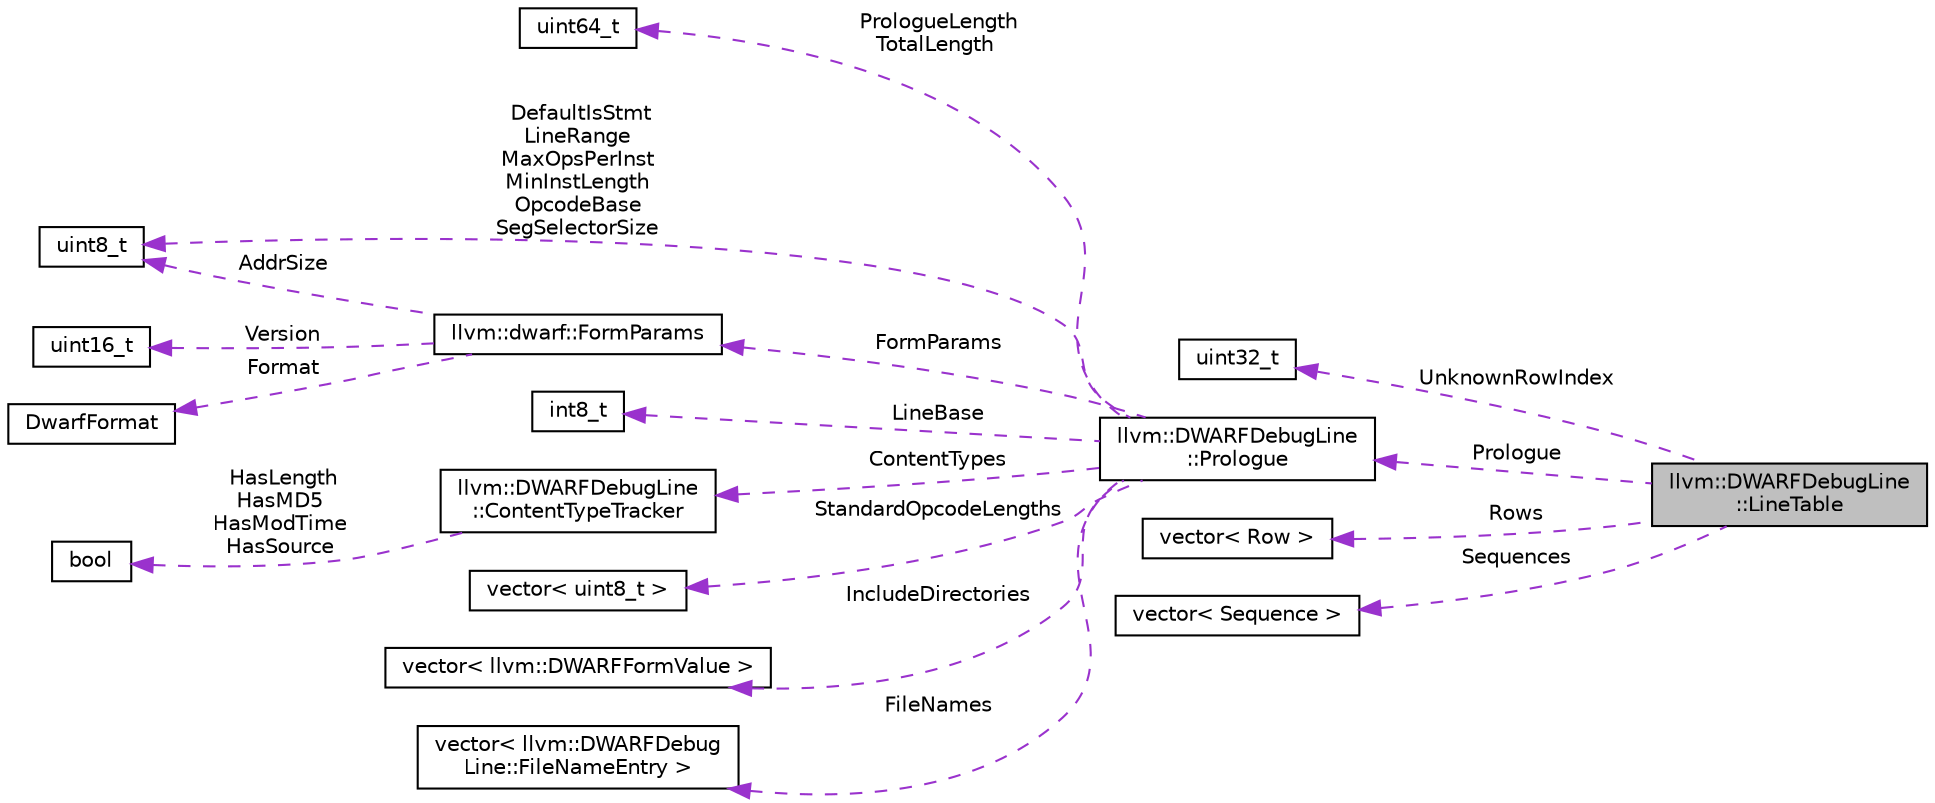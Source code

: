 digraph "llvm::DWARFDebugLine::LineTable"
{
 // LATEX_PDF_SIZE
  bgcolor="transparent";
  edge [fontname="Helvetica",fontsize="10",labelfontname="Helvetica",labelfontsize="10"];
  node [fontname="Helvetica",fontsize="10",shape="box"];
  rankdir="LR";
  Node1 [label="llvm::DWARFDebugLine\l::LineTable",height=0.2,width=0.4,color="black", fillcolor="grey75", style="filled", fontcolor="black",tooltip=" "];
  Node2 -> Node1 [dir="back",color="darkorchid3",fontsize="10",style="dashed",label=" UnknownRowIndex" ,fontname="Helvetica"];
  Node2 [label="uint32_t",height=0.2,width=0.4,color="black",URL="$classuint32__t.html",tooltip=" "];
  Node3 -> Node1 [dir="back",color="darkorchid3",fontsize="10",style="dashed",label=" Prologue" ,fontname="Helvetica"];
  Node3 [label="llvm::DWARFDebugLine\l::Prologue",height=0.2,width=0.4,color="black",URL="$structllvm_1_1DWARFDebugLine_1_1Prologue.html",tooltip=" "];
  Node4 -> Node3 [dir="back",color="darkorchid3",fontsize="10",style="dashed",label=" PrologueLength\nTotalLength" ,fontname="Helvetica"];
  Node4 [label="uint64_t",height=0.2,width=0.4,color="black",tooltip=" "];
  Node5 -> Node3 [dir="back",color="darkorchid3",fontsize="10",style="dashed",label=" FormParams" ,fontname="Helvetica"];
  Node5 [label="llvm::dwarf::FormParams",height=0.2,width=0.4,color="black",URL="$structllvm_1_1dwarf_1_1FormParams.html",tooltip="A helper struct providing information about the byte size of DW_FORM values that vary in size dependi..."];
  Node6 -> Node5 [dir="back",color="darkorchid3",fontsize="10",style="dashed",label=" Version" ,fontname="Helvetica"];
  Node6 [label="uint16_t",height=0.2,width=0.4,color="black",tooltip=" "];
  Node7 -> Node5 [dir="back",color="darkorchid3",fontsize="10",style="dashed",label=" AddrSize" ,fontname="Helvetica"];
  Node7 [label="uint8_t",height=0.2,width=0.4,color="black",tooltip=" "];
  Node8 -> Node5 [dir="back",color="darkorchid3",fontsize="10",style="dashed",label=" Format" ,fontname="Helvetica"];
  Node8 [label="DwarfFormat",height=0.2,width=0.4,color="black",tooltip=" "];
  Node7 -> Node3 [dir="back",color="darkorchid3",fontsize="10",style="dashed",label=" DefaultIsStmt\nLineRange\nMaxOpsPerInst\nMinInstLength\nOpcodeBase\nSegSelectorSize" ,fontname="Helvetica"];
  Node9 -> Node3 [dir="back",color="darkorchid3",fontsize="10",style="dashed",label=" LineBase" ,fontname="Helvetica"];
  Node9 [label="int8_t",height=0.2,width=0.4,color="black",tooltip=" "];
  Node10 -> Node3 [dir="back",color="darkorchid3",fontsize="10",style="dashed",label=" ContentTypes" ,fontname="Helvetica"];
  Node10 [label="llvm::DWARFDebugLine\l::ContentTypeTracker",height=0.2,width=0.4,color="black",URL="$structllvm_1_1DWARFDebugLine_1_1ContentTypeTracker.html",tooltip="Tracks which optional content types are present in a DWARF file name entry format."];
  Node11 -> Node10 [dir="back",color="darkorchid3",fontsize="10",style="dashed",label=" HasLength\nHasMD5\nHasModTime\nHasSource" ,fontname="Helvetica"];
  Node11 [label="bool",height=0.2,width=0.4,color="black",URL="$classbool.html",tooltip=" "];
  Node12 -> Node3 [dir="back",color="darkorchid3",fontsize="10",style="dashed",label=" StandardOpcodeLengths" ,fontname="Helvetica"];
  Node12 [label="vector\< uint8_t \>",height=0.2,width=0.4,color="black",tooltip=" "];
  Node13 -> Node3 [dir="back",color="darkorchid3",fontsize="10",style="dashed",label=" IncludeDirectories" ,fontname="Helvetica"];
  Node13 [label="vector\< llvm::DWARFFormValue \>",height=0.2,width=0.4,color="black",tooltip=" "];
  Node14 -> Node3 [dir="back",color="darkorchid3",fontsize="10",style="dashed",label=" FileNames" ,fontname="Helvetica"];
  Node14 [label="vector\< llvm::DWARFDebug\lLine::FileNameEntry \>",height=0.2,width=0.4,color="black",tooltip=" "];
  Node15 -> Node1 [dir="back",color="darkorchid3",fontsize="10",style="dashed",label=" Rows" ,fontname="Helvetica"];
  Node15 [label="vector\< Row \>",height=0.2,width=0.4,color="black",tooltip=" "];
  Node16 -> Node1 [dir="back",color="darkorchid3",fontsize="10",style="dashed",label=" Sequences" ,fontname="Helvetica"];
  Node16 [label="vector\< Sequence \>",height=0.2,width=0.4,color="black",tooltip=" "];
}
